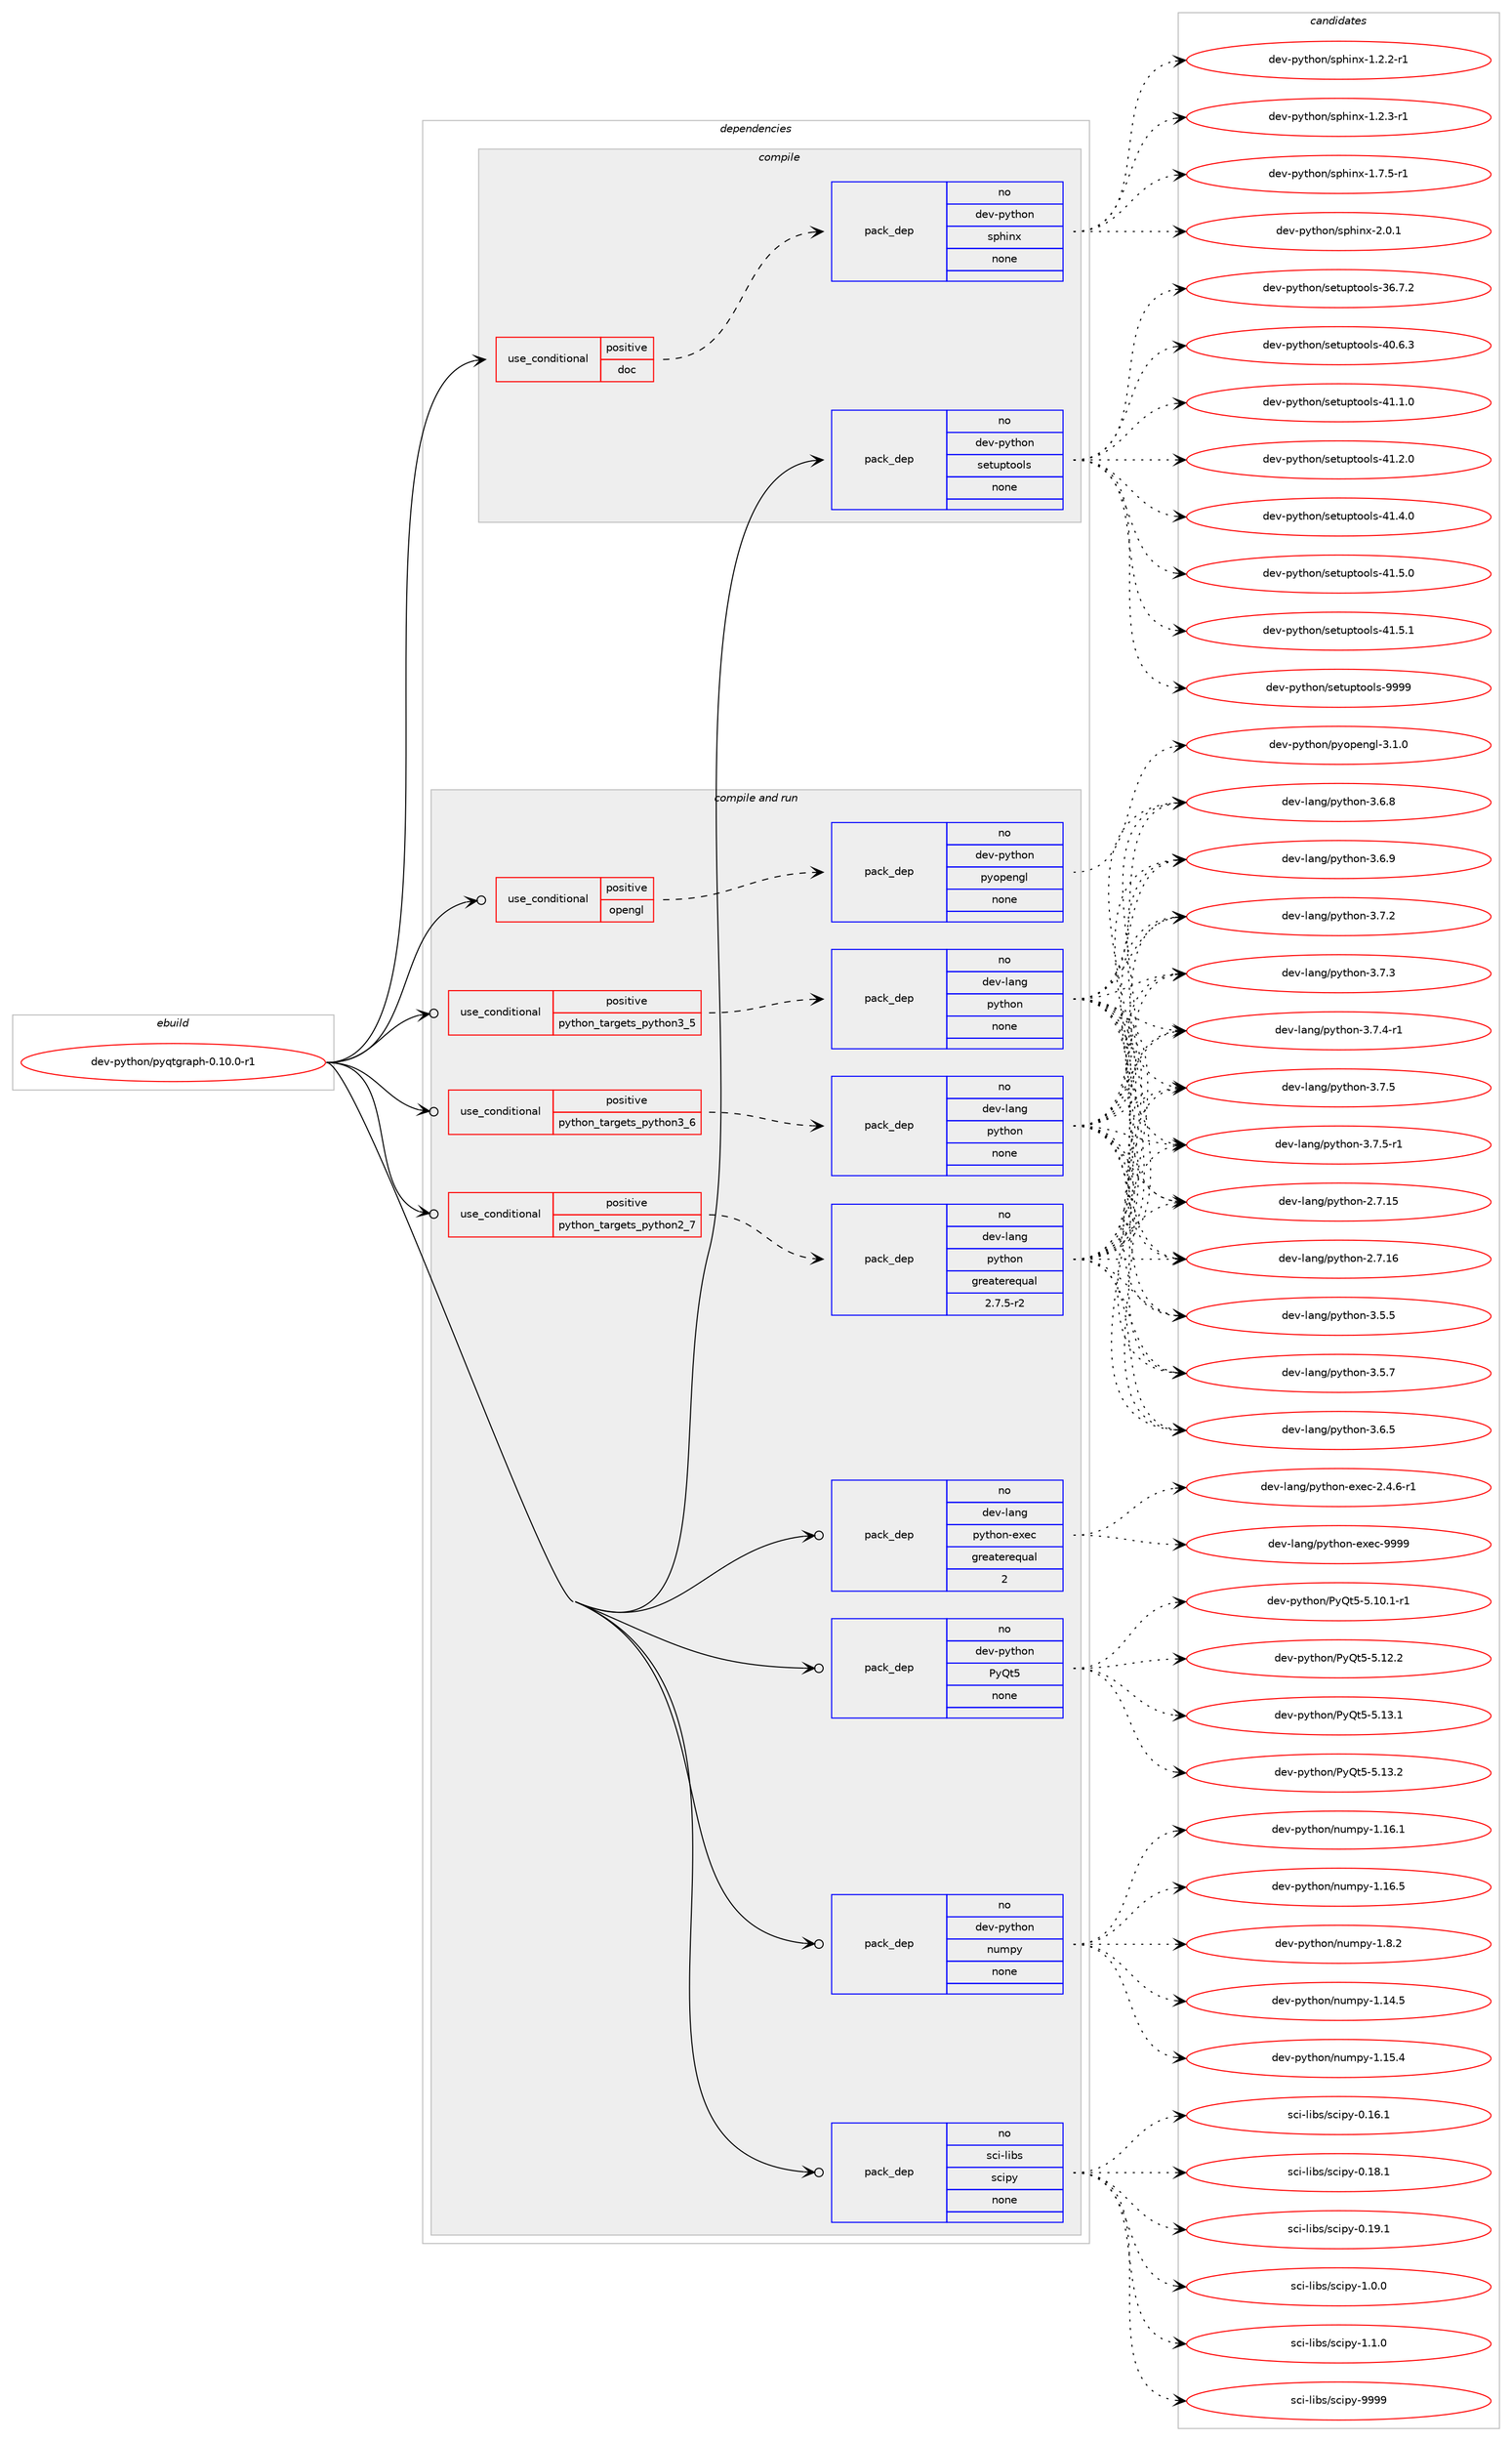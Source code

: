 digraph prolog {

# *************
# Graph options
# *************

newrank=true;
concentrate=true;
compound=true;
graph [rankdir=LR,fontname=Helvetica,fontsize=10,ranksep=1.5];#, ranksep=2.5, nodesep=0.2];
edge  [arrowhead=vee];
node  [fontname=Helvetica,fontsize=10];

# **********
# The ebuild
# **********

subgraph cluster_leftcol {
color=gray;
rank=same;
label=<<i>ebuild</i>>;
id [label="dev-python/pyqtgraph-0.10.0-r1", color=red, width=4, href="../dev-python/pyqtgraph-0.10.0-r1.svg"];
}

# ****************
# The dependencies
# ****************

subgraph cluster_midcol {
color=gray;
label=<<i>dependencies</i>>;
subgraph cluster_compile {
fillcolor="#eeeeee";
style=filled;
label=<<i>compile</i>>;
subgraph cond146624 {
dependency628139 [label=<<TABLE BORDER="0" CELLBORDER="1" CELLSPACING="0" CELLPADDING="4"><TR><TD ROWSPAN="3" CELLPADDING="10">use_conditional</TD></TR><TR><TD>positive</TD></TR><TR><TD>doc</TD></TR></TABLE>>, shape=none, color=red];
subgraph pack469656 {
dependency628140 [label=<<TABLE BORDER="0" CELLBORDER="1" CELLSPACING="0" CELLPADDING="4" WIDTH="220"><TR><TD ROWSPAN="6" CELLPADDING="30">pack_dep</TD></TR><TR><TD WIDTH="110">no</TD></TR><TR><TD>dev-python</TD></TR><TR><TD>sphinx</TD></TR><TR><TD>none</TD></TR><TR><TD></TD></TR></TABLE>>, shape=none, color=blue];
}
dependency628139:e -> dependency628140:w [weight=20,style="dashed",arrowhead="vee"];
}
id:e -> dependency628139:w [weight=20,style="solid",arrowhead="vee"];
subgraph pack469657 {
dependency628141 [label=<<TABLE BORDER="0" CELLBORDER="1" CELLSPACING="0" CELLPADDING="4" WIDTH="220"><TR><TD ROWSPAN="6" CELLPADDING="30">pack_dep</TD></TR><TR><TD WIDTH="110">no</TD></TR><TR><TD>dev-python</TD></TR><TR><TD>setuptools</TD></TR><TR><TD>none</TD></TR><TR><TD></TD></TR></TABLE>>, shape=none, color=blue];
}
id:e -> dependency628141:w [weight=20,style="solid",arrowhead="vee"];
}
subgraph cluster_compileandrun {
fillcolor="#eeeeee";
style=filled;
label=<<i>compile and run</i>>;
subgraph cond146625 {
dependency628142 [label=<<TABLE BORDER="0" CELLBORDER="1" CELLSPACING="0" CELLPADDING="4"><TR><TD ROWSPAN="3" CELLPADDING="10">use_conditional</TD></TR><TR><TD>positive</TD></TR><TR><TD>opengl</TD></TR></TABLE>>, shape=none, color=red];
subgraph pack469658 {
dependency628143 [label=<<TABLE BORDER="0" CELLBORDER="1" CELLSPACING="0" CELLPADDING="4" WIDTH="220"><TR><TD ROWSPAN="6" CELLPADDING="30">pack_dep</TD></TR><TR><TD WIDTH="110">no</TD></TR><TR><TD>dev-python</TD></TR><TR><TD>pyopengl</TD></TR><TR><TD>none</TD></TR><TR><TD></TD></TR></TABLE>>, shape=none, color=blue];
}
dependency628142:e -> dependency628143:w [weight=20,style="dashed",arrowhead="vee"];
}
id:e -> dependency628142:w [weight=20,style="solid",arrowhead="odotvee"];
subgraph cond146626 {
dependency628144 [label=<<TABLE BORDER="0" CELLBORDER="1" CELLSPACING="0" CELLPADDING="4"><TR><TD ROWSPAN="3" CELLPADDING="10">use_conditional</TD></TR><TR><TD>positive</TD></TR><TR><TD>python_targets_python2_7</TD></TR></TABLE>>, shape=none, color=red];
subgraph pack469659 {
dependency628145 [label=<<TABLE BORDER="0" CELLBORDER="1" CELLSPACING="0" CELLPADDING="4" WIDTH="220"><TR><TD ROWSPAN="6" CELLPADDING="30">pack_dep</TD></TR><TR><TD WIDTH="110">no</TD></TR><TR><TD>dev-lang</TD></TR><TR><TD>python</TD></TR><TR><TD>greaterequal</TD></TR><TR><TD>2.7.5-r2</TD></TR></TABLE>>, shape=none, color=blue];
}
dependency628144:e -> dependency628145:w [weight=20,style="dashed",arrowhead="vee"];
}
id:e -> dependency628144:w [weight=20,style="solid",arrowhead="odotvee"];
subgraph cond146627 {
dependency628146 [label=<<TABLE BORDER="0" CELLBORDER="1" CELLSPACING="0" CELLPADDING="4"><TR><TD ROWSPAN="3" CELLPADDING="10">use_conditional</TD></TR><TR><TD>positive</TD></TR><TR><TD>python_targets_python3_5</TD></TR></TABLE>>, shape=none, color=red];
subgraph pack469660 {
dependency628147 [label=<<TABLE BORDER="0" CELLBORDER="1" CELLSPACING="0" CELLPADDING="4" WIDTH="220"><TR><TD ROWSPAN="6" CELLPADDING="30">pack_dep</TD></TR><TR><TD WIDTH="110">no</TD></TR><TR><TD>dev-lang</TD></TR><TR><TD>python</TD></TR><TR><TD>none</TD></TR><TR><TD></TD></TR></TABLE>>, shape=none, color=blue];
}
dependency628146:e -> dependency628147:w [weight=20,style="dashed",arrowhead="vee"];
}
id:e -> dependency628146:w [weight=20,style="solid",arrowhead="odotvee"];
subgraph cond146628 {
dependency628148 [label=<<TABLE BORDER="0" CELLBORDER="1" CELLSPACING="0" CELLPADDING="4"><TR><TD ROWSPAN="3" CELLPADDING="10">use_conditional</TD></TR><TR><TD>positive</TD></TR><TR><TD>python_targets_python3_6</TD></TR></TABLE>>, shape=none, color=red];
subgraph pack469661 {
dependency628149 [label=<<TABLE BORDER="0" CELLBORDER="1" CELLSPACING="0" CELLPADDING="4" WIDTH="220"><TR><TD ROWSPAN="6" CELLPADDING="30">pack_dep</TD></TR><TR><TD WIDTH="110">no</TD></TR><TR><TD>dev-lang</TD></TR><TR><TD>python</TD></TR><TR><TD>none</TD></TR><TR><TD></TD></TR></TABLE>>, shape=none, color=blue];
}
dependency628148:e -> dependency628149:w [weight=20,style="dashed",arrowhead="vee"];
}
id:e -> dependency628148:w [weight=20,style="solid",arrowhead="odotvee"];
subgraph pack469662 {
dependency628150 [label=<<TABLE BORDER="0" CELLBORDER="1" CELLSPACING="0" CELLPADDING="4" WIDTH="220"><TR><TD ROWSPAN="6" CELLPADDING="30">pack_dep</TD></TR><TR><TD WIDTH="110">no</TD></TR><TR><TD>dev-lang</TD></TR><TR><TD>python-exec</TD></TR><TR><TD>greaterequal</TD></TR><TR><TD>2</TD></TR></TABLE>>, shape=none, color=blue];
}
id:e -> dependency628150:w [weight=20,style="solid",arrowhead="odotvee"];
subgraph pack469663 {
dependency628151 [label=<<TABLE BORDER="0" CELLBORDER="1" CELLSPACING="0" CELLPADDING="4" WIDTH="220"><TR><TD ROWSPAN="6" CELLPADDING="30">pack_dep</TD></TR><TR><TD WIDTH="110">no</TD></TR><TR><TD>dev-python</TD></TR><TR><TD>PyQt5</TD></TR><TR><TD>none</TD></TR><TR><TD></TD></TR></TABLE>>, shape=none, color=blue];
}
id:e -> dependency628151:w [weight=20,style="solid",arrowhead="odotvee"];
subgraph pack469664 {
dependency628152 [label=<<TABLE BORDER="0" CELLBORDER="1" CELLSPACING="0" CELLPADDING="4" WIDTH="220"><TR><TD ROWSPAN="6" CELLPADDING="30">pack_dep</TD></TR><TR><TD WIDTH="110">no</TD></TR><TR><TD>dev-python</TD></TR><TR><TD>numpy</TD></TR><TR><TD>none</TD></TR><TR><TD></TD></TR></TABLE>>, shape=none, color=blue];
}
id:e -> dependency628152:w [weight=20,style="solid",arrowhead="odotvee"];
subgraph pack469665 {
dependency628153 [label=<<TABLE BORDER="0" CELLBORDER="1" CELLSPACING="0" CELLPADDING="4" WIDTH="220"><TR><TD ROWSPAN="6" CELLPADDING="30">pack_dep</TD></TR><TR><TD WIDTH="110">no</TD></TR><TR><TD>sci-libs</TD></TR><TR><TD>scipy</TD></TR><TR><TD>none</TD></TR><TR><TD></TD></TR></TABLE>>, shape=none, color=blue];
}
id:e -> dependency628153:w [weight=20,style="solid",arrowhead="odotvee"];
}
subgraph cluster_run {
fillcolor="#eeeeee";
style=filled;
label=<<i>run</i>>;
}
}

# **************
# The candidates
# **************

subgraph cluster_choices {
rank=same;
color=gray;
label=<<i>candidates</i>>;

subgraph choice469656 {
color=black;
nodesep=1;
choice10010111845112121116104111110471151121041051101204549465046504511449 [label="dev-python/sphinx-1.2.2-r1", color=red, width=4,href="../dev-python/sphinx-1.2.2-r1.svg"];
choice10010111845112121116104111110471151121041051101204549465046514511449 [label="dev-python/sphinx-1.2.3-r1", color=red, width=4,href="../dev-python/sphinx-1.2.3-r1.svg"];
choice10010111845112121116104111110471151121041051101204549465546534511449 [label="dev-python/sphinx-1.7.5-r1", color=red, width=4,href="../dev-python/sphinx-1.7.5-r1.svg"];
choice1001011184511212111610411111047115112104105110120455046484649 [label="dev-python/sphinx-2.0.1", color=red, width=4,href="../dev-python/sphinx-2.0.1.svg"];
dependency628140:e -> choice10010111845112121116104111110471151121041051101204549465046504511449:w [style=dotted,weight="100"];
dependency628140:e -> choice10010111845112121116104111110471151121041051101204549465046514511449:w [style=dotted,weight="100"];
dependency628140:e -> choice10010111845112121116104111110471151121041051101204549465546534511449:w [style=dotted,weight="100"];
dependency628140:e -> choice1001011184511212111610411111047115112104105110120455046484649:w [style=dotted,weight="100"];
}
subgraph choice469657 {
color=black;
nodesep=1;
choice100101118451121211161041111104711510111611711211611111110811545515446554650 [label="dev-python/setuptools-36.7.2", color=red, width=4,href="../dev-python/setuptools-36.7.2.svg"];
choice100101118451121211161041111104711510111611711211611111110811545524846544651 [label="dev-python/setuptools-40.6.3", color=red, width=4,href="../dev-python/setuptools-40.6.3.svg"];
choice100101118451121211161041111104711510111611711211611111110811545524946494648 [label="dev-python/setuptools-41.1.0", color=red, width=4,href="../dev-python/setuptools-41.1.0.svg"];
choice100101118451121211161041111104711510111611711211611111110811545524946504648 [label="dev-python/setuptools-41.2.0", color=red, width=4,href="../dev-python/setuptools-41.2.0.svg"];
choice100101118451121211161041111104711510111611711211611111110811545524946524648 [label="dev-python/setuptools-41.4.0", color=red, width=4,href="../dev-python/setuptools-41.4.0.svg"];
choice100101118451121211161041111104711510111611711211611111110811545524946534648 [label="dev-python/setuptools-41.5.0", color=red, width=4,href="../dev-python/setuptools-41.5.0.svg"];
choice100101118451121211161041111104711510111611711211611111110811545524946534649 [label="dev-python/setuptools-41.5.1", color=red, width=4,href="../dev-python/setuptools-41.5.1.svg"];
choice10010111845112121116104111110471151011161171121161111111081154557575757 [label="dev-python/setuptools-9999", color=red, width=4,href="../dev-python/setuptools-9999.svg"];
dependency628141:e -> choice100101118451121211161041111104711510111611711211611111110811545515446554650:w [style=dotted,weight="100"];
dependency628141:e -> choice100101118451121211161041111104711510111611711211611111110811545524846544651:w [style=dotted,weight="100"];
dependency628141:e -> choice100101118451121211161041111104711510111611711211611111110811545524946494648:w [style=dotted,weight="100"];
dependency628141:e -> choice100101118451121211161041111104711510111611711211611111110811545524946504648:w [style=dotted,weight="100"];
dependency628141:e -> choice100101118451121211161041111104711510111611711211611111110811545524946524648:w [style=dotted,weight="100"];
dependency628141:e -> choice100101118451121211161041111104711510111611711211611111110811545524946534648:w [style=dotted,weight="100"];
dependency628141:e -> choice100101118451121211161041111104711510111611711211611111110811545524946534649:w [style=dotted,weight="100"];
dependency628141:e -> choice10010111845112121116104111110471151011161171121161111111081154557575757:w [style=dotted,weight="100"];
}
subgraph choice469658 {
color=black;
nodesep=1;
choice1001011184511212111610411111047112121111112101110103108455146494648 [label="dev-python/pyopengl-3.1.0", color=red, width=4,href="../dev-python/pyopengl-3.1.0.svg"];
dependency628143:e -> choice1001011184511212111610411111047112121111112101110103108455146494648:w [style=dotted,weight="100"];
}
subgraph choice469659 {
color=black;
nodesep=1;
choice10010111845108971101034711212111610411111045504655464953 [label="dev-lang/python-2.7.15", color=red, width=4,href="../dev-lang/python-2.7.15.svg"];
choice10010111845108971101034711212111610411111045504655464954 [label="dev-lang/python-2.7.16", color=red, width=4,href="../dev-lang/python-2.7.16.svg"];
choice100101118451089711010347112121116104111110455146534653 [label="dev-lang/python-3.5.5", color=red, width=4,href="../dev-lang/python-3.5.5.svg"];
choice100101118451089711010347112121116104111110455146534655 [label="dev-lang/python-3.5.7", color=red, width=4,href="../dev-lang/python-3.5.7.svg"];
choice100101118451089711010347112121116104111110455146544653 [label="dev-lang/python-3.6.5", color=red, width=4,href="../dev-lang/python-3.6.5.svg"];
choice100101118451089711010347112121116104111110455146544656 [label="dev-lang/python-3.6.8", color=red, width=4,href="../dev-lang/python-3.6.8.svg"];
choice100101118451089711010347112121116104111110455146544657 [label="dev-lang/python-3.6.9", color=red, width=4,href="../dev-lang/python-3.6.9.svg"];
choice100101118451089711010347112121116104111110455146554650 [label="dev-lang/python-3.7.2", color=red, width=4,href="../dev-lang/python-3.7.2.svg"];
choice100101118451089711010347112121116104111110455146554651 [label="dev-lang/python-3.7.3", color=red, width=4,href="../dev-lang/python-3.7.3.svg"];
choice1001011184510897110103471121211161041111104551465546524511449 [label="dev-lang/python-3.7.4-r1", color=red, width=4,href="../dev-lang/python-3.7.4-r1.svg"];
choice100101118451089711010347112121116104111110455146554653 [label="dev-lang/python-3.7.5", color=red, width=4,href="../dev-lang/python-3.7.5.svg"];
choice1001011184510897110103471121211161041111104551465546534511449 [label="dev-lang/python-3.7.5-r1", color=red, width=4,href="../dev-lang/python-3.7.5-r1.svg"];
dependency628145:e -> choice10010111845108971101034711212111610411111045504655464953:w [style=dotted,weight="100"];
dependency628145:e -> choice10010111845108971101034711212111610411111045504655464954:w [style=dotted,weight="100"];
dependency628145:e -> choice100101118451089711010347112121116104111110455146534653:w [style=dotted,weight="100"];
dependency628145:e -> choice100101118451089711010347112121116104111110455146534655:w [style=dotted,weight="100"];
dependency628145:e -> choice100101118451089711010347112121116104111110455146544653:w [style=dotted,weight="100"];
dependency628145:e -> choice100101118451089711010347112121116104111110455146544656:w [style=dotted,weight="100"];
dependency628145:e -> choice100101118451089711010347112121116104111110455146544657:w [style=dotted,weight="100"];
dependency628145:e -> choice100101118451089711010347112121116104111110455146554650:w [style=dotted,weight="100"];
dependency628145:e -> choice100101118451089711010347112121116104111110455146554651:w [style=dotted,weight="100"];
dependency628145:e -> choice1001011184510897110103471121211161041111104551465546524511449:w [style=dotted,weight="100"];
dependency628145:e -> choice100101118451089711010347112121116104111110455146554653:w [style=dotted,weight="100"];
dependency628145:e -> choice1001011184510897110103471121211161041111104551465546534511449:w [style=dotted,weight="100"];
}
subgraph choice469660 {
color=black;
nodesep=1;
choice10010111845108971101034711212111610411111045504655464953 [label="dev-lang/python-2.7.15", color=red, width=4,href="../dev-lang/python-2.7.15.svg"];
choice10010111845108971101034711212111610411111045504655464954 [label="dev-lang/python-2.7.16", color=red, width=4,href="../dev-lang/python-2.7.16.svg"];
choice100101118451089711010347112121116104111110455146534653 [label="dev-lang/python-3.5.5", color=red, width=4,href="../dev-lang/python-3.5.5.svg"];
choice100101118451089711010347112121116104111110455146534655 [label="dev-lang/python-3.5.7", color=red, width=4,href="../dev-lang/python-3.5.7.svg"];
choice100101118451089711010347112121116104111110455146544653 [label="dev-lang/python-3.6.5", color=red, width=4,href="../dev-lang/python-3.6.5.svg"];
choice100101118451089711010347112121116104111110455146544656 [label="dev-lang/python-3.6.8", color=red, width=4,href="../dev-lang/python-3.6.8.svg"];
choice100101118451089711010347112121116104111110455146544657 [label="dev-lang/python-3.6.9", color=red, width=4,href="../dev-lang/python-3.6.9.svg"];
choice100101118451089711010347112121116104111110455146554650 [label="dev-lang/python-3.7.2", color=red, width=4,href="../dev-lang/python-3.7.2.svg"];
choice100101118451089711010347112121116104111110455146554651 [label="dev-lang/python-3.7.3", color=red, width=4,href="../dev-lang/python-3.7.3.svg"];
choice1001011184510897110103471121211161041111104551465546524511449 [label="dev-lang/python-3.7.4-r1", color=red, width=4,href="../dev-lang/python-3.7.4-r1.svg"];
choice100101118451089711010347112121116104111110455146554653 [label="dev-lang/python-3.7.5", color=red, width=4,href="../dev-lang/python-3.7.5.svg"];
choice1001011184510897110103471121211161041111104551465546534511449 [label="dev-lang/python-3.7.5-r1", color=red, width=4,href="../dev-lang/python-3.7.5-r1.svg"];
dependency628147:e -> choice10010111845108971101034711212111610411111045504655464953:w [style=dotted,weight="100"];
dependency628147:e -> choice10010111845108971101034711212111610411111045504655464954:w [style=dotted,weight="100"];
dependency628147:e -> choice100101118451089711010347112121116104111110455146534653:w [style=dotted,weight="100"];
dependency628147:e -> choice100101118451089711010347112121116104111110455146534655:w [style=dotted,weight="100"];
dependency628147:e -> choice100101118451089711010347112121116104111110455146544653:w [style=dotted,weight="100"];
dependency628147:e -> choice100101118451089711010347112121116104111110455146544656:w [style=dotted,weight="100"];
dependency628147:e -> choice100101118451089711010347112121116104111110455146544657:w [style=dotted,weight="100"];
dependency628147:e -> choice100101118451089711010347112121116104111110455146554650:w [style=dotted,weight="100"];
dependency628147:e -> choice100101118451089711010347112121116104111110455146554651:w [style=dotted,weight="100"];
dependency628147:e -> choice1001011184510897110103471121211161041111104551465546524511449:w [style=dotted,weight="100"];
dependency628147:e -> choice100101118451089711010347112121116104111110455146554653:w [style=dotted,weight="100"];
dependency628147:e -> choice1001011184510897110103471121211161041111104551465546534511449:w [style=dotted,weight="100"];
}
subgraph choice469661 {
color=black;
nodesep=1;
choice10010111845108971101034711212111610411111045504655464953 [label="dev-lang/python-2.7.15", color=red, width=4,href="../dev-lang/python-2.7.15.svg"];
choice10010111845108971101034711212111610411111045504655464954 [label="dev-lang/python-2.7.16", color=red, width=4,href="../dev-lang/python-2.7.16.svg"];
choice100101118451089711010347112121116104111110455146534653 [label="dev-lang/python-3.5.5", color=red, width=4,href="../dev-lang/python-3.5.5.svg"];
choice100101118451089711010347112121116104111110455146534655 [label="dev-lang/python-3.5.7", color=red, width=4,href="../dev-lang/python-3.5.7.svg"];
choice100101118451089711010347112121116104111110455146544653 [label="dev-lang/python-3.6.5", color=red, width=4,href="../dev-lang/python-3.6.5.svg"];
choice100101118451089711010347112121116104111110455146544656 [label="dev-lang/python-3.6.8", color=red, width=4,href="../dev-lang/python-3.6.8.svg"];
choice100101118451089711010347112121116104111110455146544657 [label="dev-lang/python-3.6.9", color=red, width=4,href="../dev-lang/python-3.6.9.svg"];
choice100101118451089711010347112121116104111110455146554650 [label="dev-lang/python-3.7.2", color=red, width=4,href="../dev-lang/python-3.7.2.svg"];
choice100101118451089711010347112121116104111110455146554651 [label="dev-lang/python-3.7.3", color=red, width=4,href="../dev-lang/python-3.7.3.svg"];
choice1001011184510897110103471121211161041111104551465546524511449 [label="dev-lang/python-3.7.4-r1", color=red, width=4,href="../dev-lang/python-3.7.4-r1.svg"];
choice100101118451089711010347112121116104111110455146554653 [label="dev-lang/python-3.7.5", color=red, width=4,href="../dev-lang/python-3.7.5.svg"];
choice1001011184510897110103471121211161041111104551465546534511449 [label="dev-lang/python-3.7.5-r1", color=red, width=4,href="../dev-lang/python-3.7.5-r1.svg"];
dependency628149:e -> choice10010111845108971101034711212111610411111045504655464953:w [style=dotted,weight="100"];
dependency628149:e -> choice10010111845108971101034711212111610411111045504655464954:w [style=dotted,weight="100"];
dependency628149:e -> choice100101118451089711010347112121116104111110455146534653:w [style=dotted,weight="100"];
dependency628149:e -> choice100101118451089711010347112121116104111110455146534655:w [style=dotted,weight="100"];
dependency628149:e -> choice100101118451089711010347112121116104111110455146544653:w [style=dotted,weight="100"];
dependency628149:e -> choice100101118451089711010347112121116104111110455146544656:w [style=dotted,weight="100"];
dependency628149:e -> choice100101118451089711010347112121116104111110455146544657:w [style=dotted,weight="100"];
dependency628149:e -> choice100101118451089711010347112121116104111110455146554650:w [style=dotted,weight="100"];
dependency628149:e -> choice100101118451089711010347112121116104111110455146554651:w [style=dotted,weight="100"];
dependency628149:e -> choice1001011184510897110103471121211161041111104551465546524511449:w [style=dotted,weight="100"];
dependency628149:e -> choice100101118451089711010347112121116104111110455146554653:w [style=dotted,weight="100"];
dependency628149:e -> choice1001011184510897110103471121211161041111104551465546534511449:w [style=dotted,weight="100"];
}
subgraph choice469662 {
color=black;
nodesep=1;
choice10010111845108971101034711212111610411111045101120101994550465246544511449 [label="dev-lang/python-exec-2.4.6-r1", color=red, width=4,href="../dev-lang/python-exec-2.4.6-r1.svg"];
choice10010111845108971101034711212111610411111045101120101994557575757 [label="dev-lang/python-exec-9999", color=red, width=4,href="../dev-lang/python-exec-9999.svg"];
dependency628150:e -> choice10010111845108971101034711212111610411111045101120101994550465246544511449:w [style=dotted,weight="100"];
dependency628150:e -> choice10010111845108971101034711212111610411111045101120101994557575757:w [style=dotted,weight="100"];
}
subgraph choice469663 {
color=black;
nodesep=1;
choice1001011184511212111610411111047801218111653455346494846494511449 [label="dev-python/PyQt5-5.10.1-r1", color=red, width=4,href="../dev-python/PyQt5-5.10.1-r1.svg"];
choice100101118451121211161041111104780121811165345534649504650 [label="dev-python/PyQt5-5.12.2", color=red, width=4,href="../dev-python/PyQt5-5.12.2.svg"];
choice100101118451121211161041111104780121811165345534649514649 [label="dev-python/PyQt5-5.13.1", color=red, width=4,href="../dev-python/PyQt5-5.13.1.svg"];
choice100101118451121211161041111104780121811165345534649514650 [label="dev-python/PyQt5-5.13.2", color=red, width=4,href="../dev-python/PyQt5-5.13.2.svg"];
dependency628151:e -> choice1001011184511212111610411111047801218111653455346494846494511449:w [style=dotted,weight="100"];
dependency628151:e -> choice100101118451121211161041111104780121811165345534649504650:w [style=dotted,weight="100"];
dependency628151:e -> choice100101118451121211161041111104780121811165345534649514649:w [style=dotted,weight="100"];
dependency628151:e -> choice100101118451121211161041111104780121811165345534649514650:w [style=dotted,weight="100"];
}
subgraph choice469664 {
color=black;
nodesep=1;
choice100101118451121211161041111104711011710911212145494649524653 [label="dev-python/numpy-1.14.5", color=red, width=4,href="../dev-python/numpy-1.14.5.svg"];
choice100101118451121211161041111104711011710911212145494649534652 [label="dev-python/numpy-1.15.4", color=red, width=4,href="../dev-python/numpy-1.15.4.svg"];
choice100101118451121211161041111104711011710911212145494649544649 [label="dev-python/numpy-1.16.1", color=red, width=4,href="../dev-python/numpy-1.16.1.svg"];
choice100101118451121211161041111104711011710911212145494649544653 [label="dev-python/numpy-1.16.5", color=red, width=4,href="../dev-python/numpy-1.16.5.svg"];
choice1001011184511212111610411111047110117109112121454946564650 [label="dev-python/numpy-1.8.2", color=red, width=4,href="../dev-python/numpy-1.8.2.svg"];
dependency628152:e -> choice100101118451121211161041111104711011710911212145494649524653:w [style=dotted,weight="100"];
dependency628152:e -> choice100101118451121211161041111104711011710911212145494649534652:w [style=dotted,weight="100"];
dependency628152:e -> choice100101118451121211161041111104711011710911212145494649544649:w [style=dotted,weight="100"];
dependency628152:e -> choice100101118451121211161041111104711011710911212145494649544653:w [style=dotted,weight="100"];
dependency628152:e -> choice1001011184511212111610411111047110117109112121454946564650:w [style=dotted,weight="100"];
}
subgraph choice469665 {
color=black;
nodesep=1;
choice115991054510810598115471159910511212145484649544649 [label="sci-libs/scipy-0.16.1", color=red, width=4,href="../sci-libs/scipy-0.16.1.svg"];
choice115991054510810598115471159910511212145484649564649 [label="sci-libs/scipy-0.18.1", color=red, width=4,href="../sci-libs/scipy-0.18.1.svg"];
choice115991054510810598115471159910511212145484649574649 [label="sci-libs/scipy-0.19.1", color=red, width=4,href="../sci-libs/scipy-0.19.1.svg"];
choice1159910545108105981154711599105112121454946484648 [label="sci-libs/scipy-1.0.0", color=red, width=4,href="../sci-libs/scipy-1.0.0.svg"];
choice1159910545108105981154711599105112121454946494648 [label="sci-libs/scipy-1.1.0", color=red, width=4,href="../sci-libs/scipy-1.1.0.svg"];
choice11599105451081059811547115991051121214557575757 [label="sci-libs/scipy-9999", color=red, width=4,href="../sci-libs/scipy-9999.svg"];
dependency628153:e -> choice115991054510810598115471159910511212145484649544649:w [style=dotted,weight="100"];
dependency628153:e -> choice115991054510810598115471159910511212145484649564649:w [style=dotted,weight="100"];
dependency628153:e -> choice115991054510810598115471159910511212145484649574649:w [style=dotted,weight="100"];
dependency628153:e -> choice1159910545108105981154711599105112121454946484648:w [style=dotted,weight="100"];
dependency628153:e -> choice1159910545108105981154711599105112121454946494648:w [style=dotted,weight="100"];
dependency628153:e -> choice11599105451081059811547115991051121214557575757:w [style=dotted,weight="100"];
}
}

}
